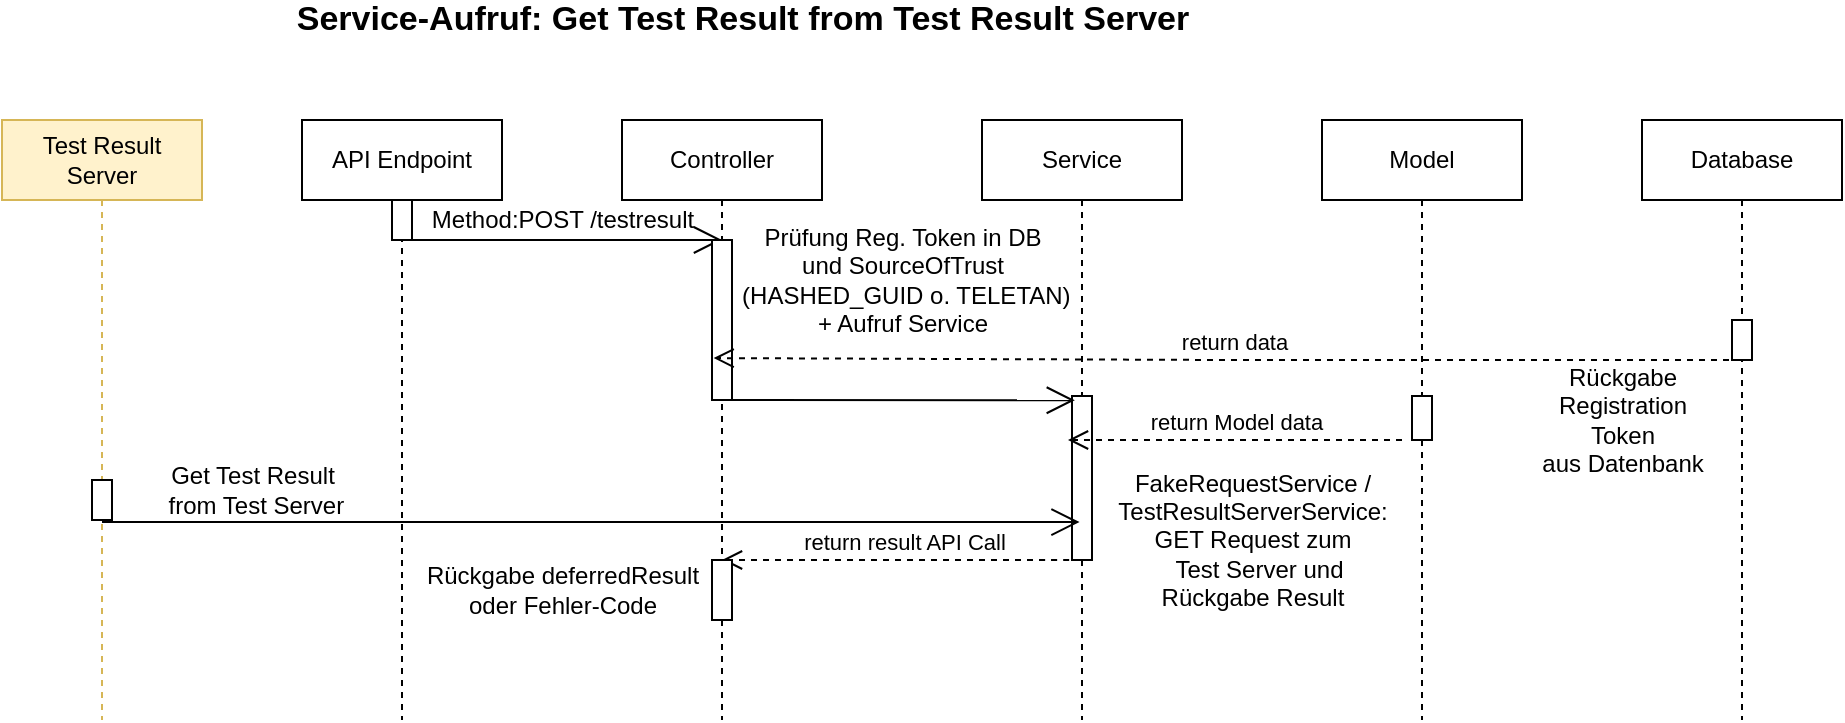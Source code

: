 <mxfile version="14.7.0" type="github">
  <diagram id="3oNs5fxuG2grTaYNeIHR" name="Page-1">
    <mxGraphModel dx="1182" dy="764" grid="1" gridSize="10" guides="1" tooltips="1" connect="1" arrows="1" fold="1" page="1" pageScale="1" pageWidth="827" pageHeight="1169" math="0" shadow="0">
      <root>
        <mxCell id="0" />
        <mxCell id="1" parent="0" />
        <mxCell id="_gLoM9S2t7sjp2gbZ2T--2" value="API Endpoint" style="shape=umlLifeline;perimeter=lifelinePerimeter;whiteSpace=wrap;html=1;container=1;collapsible=0;recursiveResize=0;outlineConnect=0;" parent="1" vertex="1">
          <mxGeometry x="170" y="70" width="100" height="300" as="geometry" />
        </mxCell>
        <mxCell id="_gLoM9S2t7sjp2gbZ2T--4" value="Controller" style="shape=umlLifeline;perimeter=lifelinePerimeter;whiteSpace=wrap;html=1;container=1;collapsible=0;recursiveResize=0;outlineConnect=0;" parent="1" vertex="1">
          <mxGeometry x="330" y="70" width="100" height="300" as="geometry" />
        </mxCell>
        <mxCell id="_gLoM9S2t7sjp2gbZ2T--5" value="Service" style="shape=umlLifeline;perimeter=lifelinePerimeter;whiteSpace=wrap;html=1;container=1;collapsible=0;recursiveResize=0;outlineConnect=0;" parent="1" vertex="1">
          <mxGeometry x="510" y="70" width="100" height="300" as="geometry" />
        </mxCell>
        <mxCell id="_gLoM9S2t7sjp2gbZ2T--27" value="" style="html=1;points=[];perimeter=orthogonalPerimeter;" parent="_gLoM9S2t7sjp2gbZ2T--5" vertex="1">
          <mxGeometry x="45" y="138" width="10" height="82" as="geometry" />
        </mxCell>
        <mxCell id="_gLoM9S2t7sjp2gbZ2T--6" value="Database" style="shape=umlLifeline;perimeter=lifelinePerimeter;whiteSpace=wrap;html=1;container=1;collapsible=0;recursiveResize=0;outlineConnect=0;" parent="1" vertex="1">
          <mxGeometry x="840" y="70" width="100" height="300" as="geometry" />
        </mxCell>
        <mxCell id="_gLoM9S2t7sjp2gbZ2T--37" value="" style="html=1;points=[];perimeter=orthogonalPerimeter;" parent="_gLoM9S2t7sjp2gbZ2T--6" vertex="1">
          <mxGeometry x="45" y="100" width="10" height="20" as="geometry" />
        </mxCell>
        <mxCell id="_gLoM9S2t7sjp2gbZ2T--10" value="&lt;font style=&quot;font-size: 17px&quot;&gt;&lt;b&gt;Service-Aufruf: Get Test Result from Test Result Server&lt;/b&gt;&lt;/font&gt;" style="text;html=1;align=center;verticalAlign=middle;resizable=0;points=[];autosize=1;strokeColor=none;" parent="1" vertex="1">
          <mxGeometry x="160" y="10" width="460" height="20" as="geometry" />
        </mxCell>
        <mxCell id="_gLoM9S2t7sjp2gbZ2T--13" value="Test Result Server" style="shape=umlLifeline;perimeter=lifelinePerimeter;whiteSpace=wrap;html=1;container=1;collapsible=0;recursiveResize=0;outlineConnect=0;fillColor=#fff2cc;strokeColor=#d6b656;" parent="1" vertex="1">
          <mxGeometry x="20" y="70" width="100" height="300" as="geometry" />
        </mxCell>
        <mxCell id="_gLoM9S2t7sjp2gbZ2T--14" value="" style="html=1;points=[];perimeter=orthogonalPerimeter;" parent="1" vertex="1">
          <mxGeometry x="215" y="110" width="10" height="20" as="geometry" />
        </mxCell>
        <mxCell id="_gLoM9S2t7sjp2gbZ2T--15" value="Method:POST /testresult" style="text;html=1;align=center;verticalAlign=middle;resizable=0;points=[];autosize=1;strokeColor=none;" parent="1" vertex="1">
          <mxGeometry x="225" y="110" width="150" height="20" as="geometry" />
        </mxCell>
        <mxCell id="_gLoM9S2t7sjp2gbZ2T--18" value="" style="endArrow=open;endFill=1;endSize=12;html=1;" parent="1" edge="1">
          <mxGeometry width="160" relative="1" as="geometry">
            <mxPoint x="225" y="130" as="sourcePoint" />
            <mxPoint x="380" y="130" as="targetPoint" />
          </mxGeometry>
        </mxCell>
        <mxCell id="_gLoM9S2t7sjp2gbZ2T--19" value="" style="html=1;points=[];perimeter=orthogonalPerimeter;" parent="1" vertex="1">
          <mxGeometry x="65" y="250" width="10" height="20" as="geometry" />
        </mxCell>
        <mxCell id="_gLoM9S2t7sjp2gbZ2T--21" value="Get Test Result&lt;br&gt;&amp;nbsp;from Test Server" style="text;html=1;align=center;verticalAlign=middle;resizable=0;points=[];autosize=1;strokeColor=none;" parent="1" vertex="1">
          <mxGeometry x="90" y="240" width="110" height="30" as="geometry" />
        </mxCell>
        <mxCell id="_gLoM9S2t7sjp2gbZ2T--22" value="" style="html=1;points=[];perimeter=orthogonalPerimeter;" parent="1" vertex="1">
          <mxGeometry x="375" y="130" width="10" height="80" as="geometry" />
        </mxCell>
        <mxCell id="_gLoM9S2t7sjp2gbZ2T--23" value="Prüfung Reg. Token in DB&lt;br&gt;und SourceOfTrust&lt;br&gt;&amp;nbsp;(HASHED_GUID o. TELETAN)&lt;br&gt;+ Aufruf Service" style="text;html=1;align=center;verticalAlign=middle;resizable=0;points=[];autosize=1;strokeColor=none;" parent="1" vertex="1">
          <mxGeometry x="380" y="120" width="180" height="60" as="geometry" />
        </mxCell>
        <mxCell id="_gLoM9S2t7sjp2gbZ2T--24" value="" style="endArrow=open;endFill=1;endSize=12;html=1;entryX=0.143;entryY=0.026;entryDx=0;entryDy=0;entryPerimeter=0;" parent="1" target="_gLoM9S2t7sjp2gbZ2T--27" edge="1">
          <mxGeometry width="160" relative="1" as="geometry">
            <mxPoint x="385" y="210" as="sourcePoint" />
            <mxPoint x="550" y="210" as="targetPoint" />
          </mxGeometry>
        </mxCell>
        <mxCell id="_gLoM9S2t7sjp2gbZ2T--29" value="" style="endArrow=open;endFill=1;endSize=12;html=1;entryX=0.021;entryY=1.017;entryDx=0;entryDy=0;entryPerimeter=0;" parent="1" source="_gLoM9S2t7sjp2gbZ2T--13" edge="1">
          <mxGeometry width="160" relative="1" as="geometry">
            <mxPoint x="395" y="270" as="sourcePoint" />
            <mxPoint x="558.78" y="271.02" as="targetPoint" />
          </mxGeometry>
        </mxCell>
        <mxCell id="_gLoM9S2t7sjp2gbZ2T--41" value="return data" style="html=1;verticalAlign=bottom;endArrow=open;dashed=1;endSize=8;entryX=0.083;entryY=0.738;entryDx=0;entryDy=0;entryPerimeter=0;" parent="1" target="_gLoM9S2t7sjp2gbZ2T--22" edge="1" source="_gLoM9S2t7sjp2gbZ2T--6">
          <mxGeometry x="-0.011" relative="1" as="geometry">
            <mxPoint x="740" y="190" as="sourcePoint" />
            <mxPoint x="384" y="190" as="targetPoint" />
            <Array as="points">
              <mxPoint x="690" y="190" />
              <mxPoint x="630" y="190" />
            </Array>
            <mxPoint as="offset" />
          </mxGeometry>
        </mxCell>
        <mxCell id="_gLoM9S2t7sjp2gbZ2T--43" value="Rückgabe &lt;br&gt;Registration &lt;br&gt;Token &lt;br&gt;aus Datenbank" style="text;html=1;align=center;verticalAlign=middle;resizable=0;points=[];autosize=1;strokeColor=none;" parent="1" vertex="1">
          <mxGeometry x="780" y="190" width="100" height="60" as="geometry" />
        </mxCell>
        <mxCell id="VYqTh9acs5qkJP0rl9bG-1" value="return result API Call" style="html=1;verticalAlign=bottom;endArrow=open;dashed=1;endSize=8;" parent="1" source="_gLoM9S2t7sjp2gbZ2T--5" target="_gLoM9S2t7sjp2gbZ2T--4" edge="1">
          <mxGeometry x="-0.011" relative="1" as="geometry">
            <mxPoint x="714" y="330" as="sourcePoint" />
            <mxPoint x="350.0" y="330" as="targetPoint" />
            <Array as="points">
              <mxPoint x="550" y="290" />
            </Array>
            <mxPoint as="offset" />
          </mxGeometry>
        </mxCell>
        <mxCell id="VYqTh9acs5qkJP0rl9bG-2" value="" style="html=1;points=[];perimeter=orthogonalPerimeter;" parent="1" vertex="1">
          <mxGeometry x="375" y="290" width="10" height="30" as="geometry" />
        </mxCell>
        <mxCell id="VYqTh9acs5qkJP0rl9bG-4" value="Rückgabe deferredResult &lt;br&gt;oder Fehler-Code" style="text;html=1;align=center;verticalAlign=middle;resizable=0;points=[];autosize=1;strokeColor=none;" parent="1" vertex="1">
          <mxGeometry x="225" y="290" width="150" height="30" as="geometry" />
        </mxCell>
        <mxCell id="QTBX9iI1UTGc7h64jRrQ-1" value="Model" style="shape=umlLifeline;perimeter=lifelinePerimeter;whiteSpace=wrap;html=1;container=1;collapsible=0;recursiveResize=0;outlineConnect=0;" vertex="1" parent="1">
          <mxGeometry x="680" y="70" width="100" height="300" as="geometry" />
        </mxCell>
        <mxCell id="QTBX9iI1UTGc7h64jRrQ-2" value="" style="html=1;points=[];perimeter=orthogonalPerimeter;" vertex="1" parent="QTBX9iI1UTGc7h64jRrQ-1">
          <mxGeometry x="45" y="138" width="10" height="22" as="geometry" />
        </mxCell>
        <mxCell id="QTBX9iI1UTGc7h64jRrQ-4" value="return Model data" style="html=1;verticalAlign=bottom;endArrow=open;dashed=1;endSize=8;" edge="1" parent="1">
          <mxGeometry relative="1" as="geometry">
            <mxPoint x="720" y="230" as="sourcePoint" />
            <mxPoint x="553" y="230" as="targetPoint" />
          </mxGeometry>
        </mxCell>
        <mxCell id="QTBX9iI1UTGc7h64jRrQ-5" value="FakeRequestService / &lt;br&gt;TestResultServerService: &lt;br&gt;GET Request zum&lt;br&gt;&amp;nbsp; Test Server und &lt;br&gt;Rückgabe Result" style="text;html=1;align=center;verticalAlign=middle;resizable=0;points=[];autosize=1;strokeColor=none;" vertex="1" parent="1">
          <mxGeometry x="570" y="240" width="150" height="80" as="geometry" />
        </mxCell>
      </root>
    </mxGraphModel>
  </diagram>
</mxfile>
